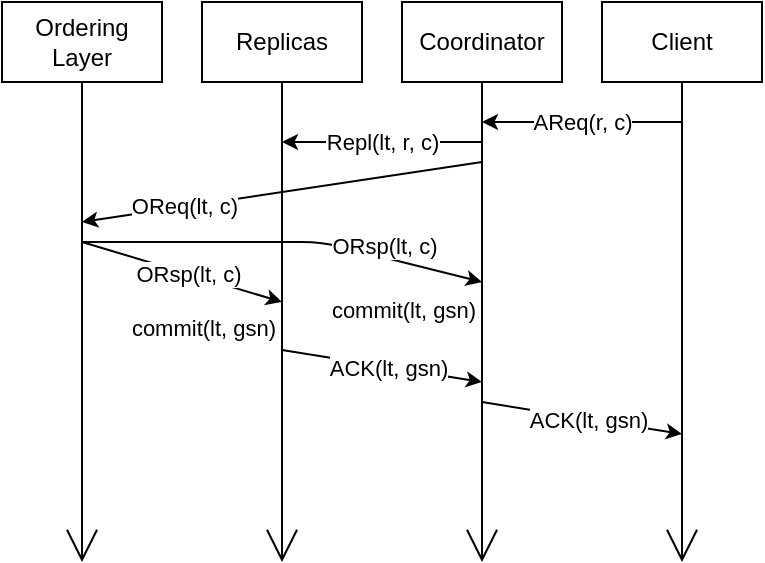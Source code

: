 <mxfile version="15.3.5" type="github">
  <diagram id="kgpKYQtTHZ0yAKxKKP6v" name="Page-1">
    <mxGraphModel dx="826" dy="464" grid="1" gridSize="10" guides="1" tooltips="1" connect="1" arrows="1" fold="1" page="1" pageScale="1" pageWidth="850" pageHeight="1100" math="0" shadow="0">
      <root>
        <mxCell id="0" />
        <mxCell id="1" parent="0" />
        <mxCell id="B89ux2H36BR71rnX0Jyh-9" style="edgeStyle=none;curved=1;rounded=0;orthogonalLoop=1;jettySize=auto;html=1;exitX=0.5;exitY=1;exitDx=0;exitDy=0;endArrow=open;startSize=14;endSize=14;sourcePerimeterSpacing=8;targetPerimeterSpacing=8;" edge="1" parent="1" source="B89ux2H36BR71rnX0Jyh-4">
          <mxGeometry relative="1" as="geometry">
            <mxPoint x="310" y="360" as="targetPoint" />
          </mxGeometry>
        </mxCell>
        <mxCell id="B89ux2H36BR71rnX0Jyh-4" value="Replicas" style="rounded=0;whiteSpace=wrap;html=1;hachureGap=4;pointerEvents=0;" vertex="1" parent="1">
          <mxGeometry x="270" y="80" width="80" height="40" as="geometry" />
        </mxCell>
        <mxCell id="B89ux2H36BR71rnX0Jyh-13" style="edgeStyle=none;curved=1;rounded=0;orthogonalLoop=1;jettySize=auto;html=1;exitX=0.5;exitY=1;exitDx=0;exitDy=0;endArrow=open;startSize=14;endSize=14;sourcePerimeterSpacing=8;targetPerimeterSpacing=8;" edge="1" parent="1" source="B89ux2H36BR71rnX0Jyh-10">
          <mxGeometry relative="1" as="geometry">
            <mxPoint x="410" y="360" as="targetPoint" />
          </mxGeometry>
        </mxCell>
        <mxCell id="B89ux2H36BR71rnX0Jyh-10" value="Coordinator" style="rounded=0;whiteSpace=wrap;html=1;hachureGap=4;pointerEvents=0;" vertex="1" parent="1">
          <mxGeometry x="370" y="80" width="80" height="40" as="geometry" />
        </mxCell>
        <mxCell id="B89ux2H36BR71rnX0Jyh-26" style="edgeStyle=none;curved=1;rounded=0;orthogonalLoop=1;jettySize=auto;html=1;exitX=0.5;exitY=1;exitDx=0;exitDy=0;endArrow=open;startSize=14;endSize=14;sourcePerimeterSpacing=8;targetPerimeterSpacing=8;" edge="1" parent="1" source="B89ux2H36BR71rnX0Jyh-11">
          <mxGeometry relative="1" as="geometry">
            <mxPoint x="210" y="360" as="targetPoint" />
          </mxGeometry>
        </mxCell>
        <mxCell id="B89ux2H36BR71rnX0Jyh-11" value="Ordering Layer" style="rounded=0;whiteSpace=wrap;html=1;hachureGap=4;pointerEvents=0;" vertex="1" parent="1">
          <mxGeometry x="170" y="80" width="80" height="40" as="geometry" />
        </mxCell>
        <mxCell id="B89ux2H36BR71rnX0Jyh-25" style="edgeStyle=none;curved=1;rounded=0;orthogonalLoop=1;jettySize=auto;html=1;exitX=0.5;exitY=1;exitDx=0;exitDy=0;endArrow=open;startSize=14;endSize=14;sourcePerimeterSpacing=8;targetPerimeterSpacing=8;" edge="1" parent="1" source="B89ux2H36BR71rnX0Jyh-24">
          <mxGeometry relative="1" as="geometry">
            <mxPoint x="510" y="360" as="targetPoint" />
          </mxGeometry>
        </mxCell>
        <mxCell id="B89ux2H36BR71rnX0Jyh-24" value="Client" style="rounded=0;whiteSpace=wrap;html=1;hachureGap=4;pointerEvents=0;" vertex="1" parent="1">
          <mxGeometry x="470" y="80" width="80" height="40" as="geometry" />
        </mxCell>
        <mxCell id="B89ux2H36BR71rnX0Jyh-27" value="" style="endArrow=none;html=1;startSize=5;endSize=5;sourcePerimeterSpacing=8;targetPerimeterSpacing=8;startArrow=classic;startFill=1;endFill=0;" edge="1" parent="1">
          <mxGeometry relative="1" as="geometry">
            <mxPoint x="410" y="140" as="sourcePoint" />
            <mxPoint x="510" y="140" as="targetPoint" />
          </mxGeometry>
        </mxCell>
        <mxCell id="B89ux2H36BR71rnX0Jyh-28" value="AReq(r, c)" style="edgeLabel;resizable=0;html=1;align=center;verticalAlign=middle;" connectable="0" vertex="1" parent="B89ux2H36BR71rnX0Jyh-27">
          <mxGeometry relative="1" as="geometry" />
        </mxCell>
        <mxCell id="B89ux2H36BR71rnX0Jyh-32" value="" style="endArrow=none;html=1;startSize=5;endSize=5;sourcePerimeterSpacing=8;targetPerimeterSpacing=8;startArrow=classic;startFill=1;endFill=0;" edge="1" parent="1">
          <mxGeometry relative="1" as="geometry">
            <mxPoint x="310" y="150" as="sourcePoint" />
            <mxPoint x="410" y="150" as="targetPoint" />
          </mxGeometry>
        </mxCell>
        <mxCell id="B89ux2H36BR71rnX0Jyh-33" value="Repl(lt, r, c)" style="edgeLabel;resizable=0;html=1;align=center;verticalAlign=middle;" connectable="0" vertex="1" parent="B89ux2H36BR71rnX0Jyh-32">
          <mxGeometry relative="1" as="geometry" />
        </mxCell>
        <mxCell id="B89ux2H36BR71rnX0Jyh-34" value="" style="endArrow=none;html=1;startSize=5;endSize=5;sourcePerimeterSpacing=8;targetPerimeterSpacing=8;startArrow=classic;startFill=1;endFill=0;" edge="1" parent="1">
          <mxGeometry relative="1" as="geometry">
            <mxPoint x="210" y="190" as="sourcePoint" />
            <mxPoint x="410" y="160" as="targetPoint" />
          </mxGeometry>
        </mxCell>
        <mxCell id="B89ux2H36BR71rnX0Jyh-35" value="OReq(lt, c)" style="edgeLabel;resizable=0;html=1;align=center;verticalAlign=middle;" connectable="0" vertex="1" parent="B89ux2H36BR71rnX0Jyh-34">
          <mxGeometry relative="1" as="geometry">
            <mxPoint x="-49" y="7" as="offset" />
          </mxGeometry>
        </mxCell>
        <mxCell id="B89ux2H36BR71rnX0Jyh-36" value="" style="endArrow=classic;html=1;startSize=5;endSize=5;sourcePerimeterSpacing=8;targetPerimeterSpacing=8;startArrow=none;startFill=0;endFill=1;" edge="1" parent="1">
          <mxGeometry relative="1" as="geometry">
            <mxPoint x="210" y="200" as="sourcePoint" />
            <mxPoint x="310" y="230" as="targetPoint" />
          </mxGeometry>
        </mxCell>
        <mxCell id="B89ux2H36BR71rnX0Jyh-37" value="ORsp(lt, c)" style="edgeLabel;resizable=0;html=1;align=center;verticalAlign=middle;" connectable="0" vertex="1" parent="B89ux2H36BR71rnX0Jyh-36">
          <mxGeometry relative="1" as="geometry">
            <mxPoint x="3" y="1" as="offset" />
          </mxGeometry>
        </mxCell>
        <mxCell id="B89ux2H36BR71rnX0Jyh-38" value="" style="endArrow=classic;html=1;startSize=5;endSize=5;sourcePerimeterSpacing=8;targetPerimeterSpacing=8;startArrow=none;startFill=0;endFill=1;" edge="1" parent="1">
          <mxGeometry relative="1" as="geometry">
            <mxPoint x="210" y="200" as="sourcePoint" />
            <mxPoint x="410" y="220" as="targetPoint" />
            <Array as="points">
              <mxPoint x="330" y="200" />
            </Array>
          </mxGeometry>
        </mxCell>
        <mxCell id="B89ux2H36BR71rnX0Jyh-39" value="ORsp(lt, c)" style="edgeLabel;resizable=0;html=1;align=center;verticalAlign=middle;" connectable="0" vertex="1" parent="B89ux2H36BR71rnX0Jyh-38">
          <mxGeometry relative="1" as="geometry">
            <mxPoint x="50" y="2" as="offset" />
          </mxGeometry>
        </mxCell>
        <mxCell id="B89ux2H36BR71rnX0Jyh-40" value="&lt;font style=&quot;font-size: 11px&quot;&gt;commit(lt, gsn)&lt;/font&gt;" style="text;html=1;strokeColor=none;fillColor=none;align=center;verticalAlign=middle;whiteSpace=wrap;rounded=0;hachureGap=4;pointerEvents=0;" vertex="1" parent="1">
          <mxGeometry x="230" y="233" width="82" height="20" as="geometry" />
        </mxCell>
        <mxCell id="B89ux2H36BR71rnX0Jyh-43" value="" style="endArrow=classic;html=1;startSize=5;endSize=5;sourcePerimeterSpacing=8;targetPerimeterSpacing=8;startArrow=none;startFill=0;endFill=1;" edge="1" parent="1">
          <mxGeometry relative="1" as="geometry">
            <mxPoint x="310" y="254" as="sourcePoint" />
            <mxPoint x="410" y="270" as="targetPoint" />
          </mxGeometry>
        </mxCell>
        <mxCell id="B89ux2H36BR71rnX0Jyh-44" value="ACK(lt, gsn)" style="edgeLabel;resizable=0;html=1;align=center;verticalAlign=middle;" connectable="0" vertex="1" parent="B89ux2H36BR71rnX0Jyh-43">
          <mxGeometry relative="1" as="geometry">
            <mxPoint x="3" y="1" as="offset" />
          </mxGeometry>
        </mxCell>
        <mxCell id="B89ux2H36BR71rnX0Jyh-45" value="&lt;font style=&quot;font-size: 11px&quot;&gt;commit(lt, gsn)&lt;/font&gt;" style="text;html=1;strokeColor=none;fillColor=none;align=center;verticalAlign=middle;whiteSpace=wrap;rounded=0;hachureGap=4;pointerEvents=0;" vertex="1" parent="1">
          <mxGeometry x="330" y="224" width="82" height="20" as="geometry" />
        </mxCell>
        <mxCell id="B89ux2H36BR71rnX0Jyh-46" value="" style="endArrow=classic;html=1;startSize=5;endSize=5;sourcePerimeterSpacing=8;targetPerimeterSpacing=8;startArrow=none;startFill=0;endFill=1;" edge="1" parent="1">
          <mxGeometry relative="1" as="geometry">
            <mxPoint x="410" y="280" as="sourcePoint" />
            <mxPoint x="510" y="296" as="targetPoint" />
          </mxGeometry>
        </mxCell>
        <mxCell id="B89ux2H36BR71rnX0Jyh-47" value="ACK(lt, gsn)" style="edgeLabel;resizable=0;html=1;align=center;verticalAlign=middle;" connectable="0" vertex="1" parent="B89ux2H36BR71rnX0Jyh-46">
          <mxGeometry relative="1" as="geometry">
            <mxPoint x="3" y="1" as="offset" />
          </mxGeometry>
        </mxCell>
      </root>
    </mxGraphModel>
  </diagram>
</mxfile>

